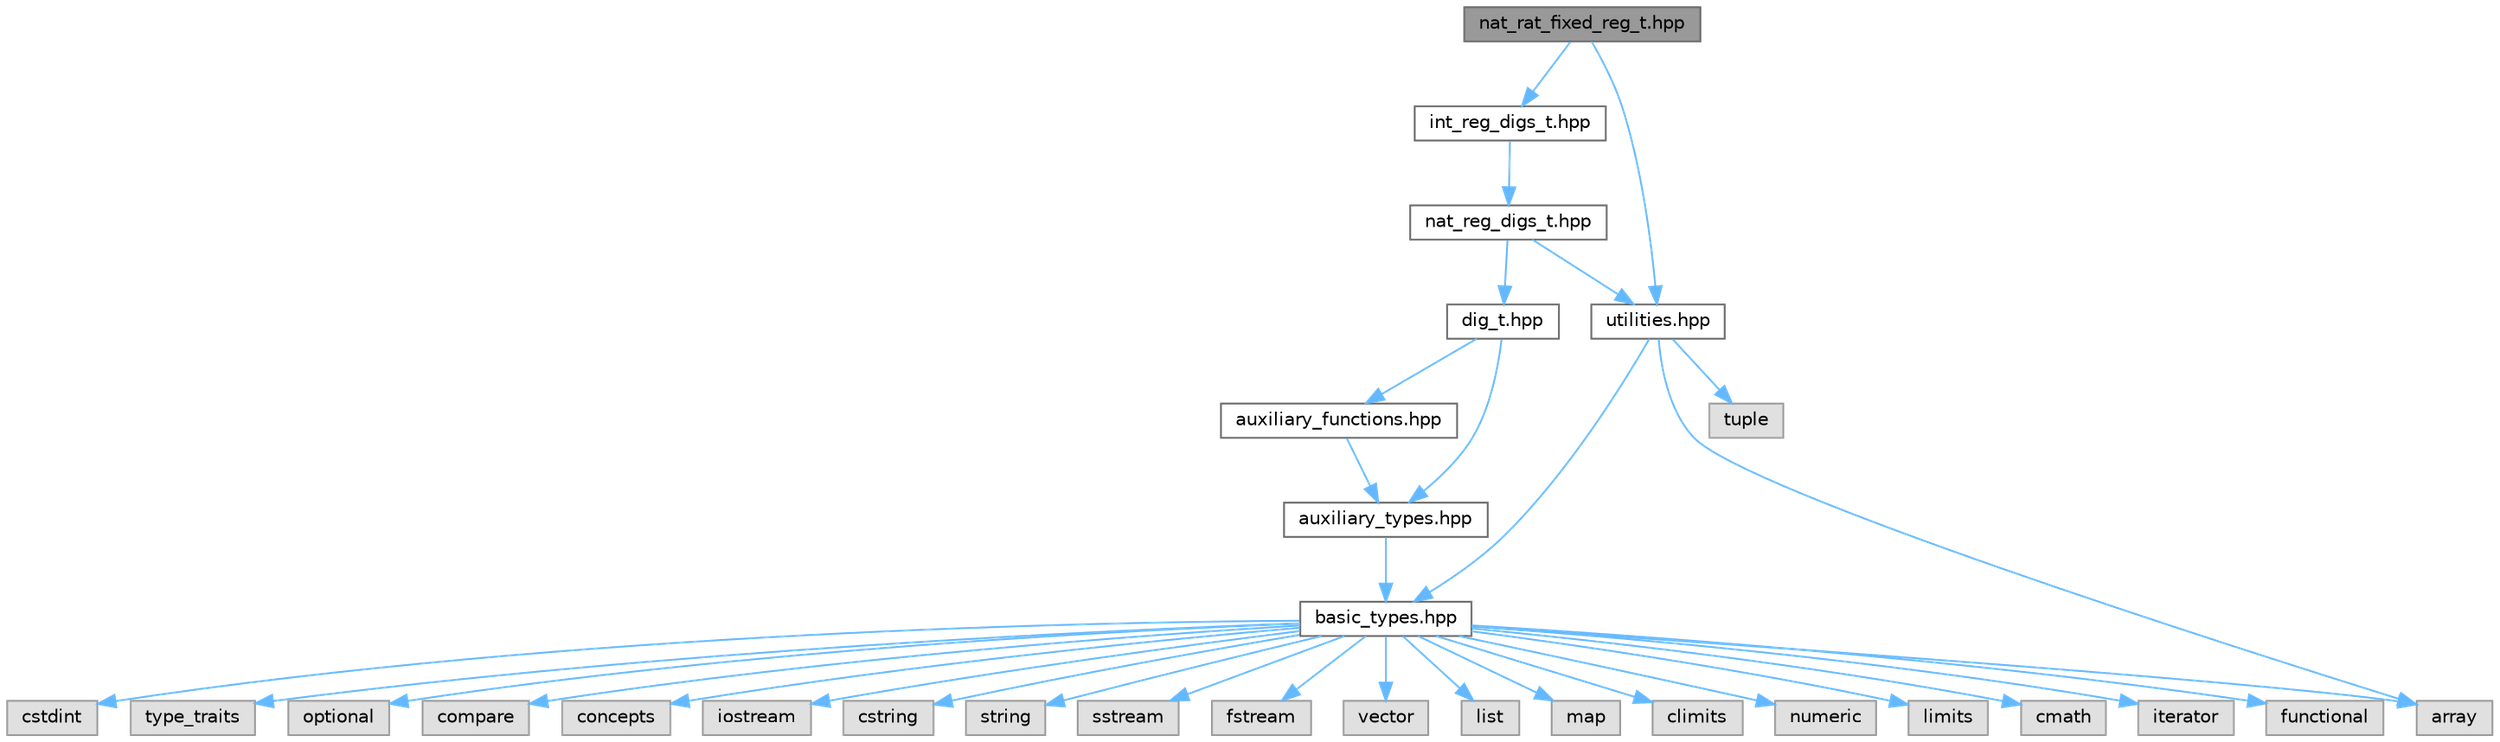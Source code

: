 digraph "nat_rat_fixed_reg_t.hpp"
{
 // INTERACTIVE_SVG=YES
 // LATEX_PDF_SIZE
  bgcolor="transparent";
  edge [fontname=Helvetica,fontsize=10,labelfontname=Helvetica,labelfontsize=10];
  node [fontname=Helvetica,fontsize=10,shape=box,height=0.2,width=0.4];
  Node1 [label="nat_rat_fixed_reg_t.hpp",height=0.2,width=0.4,color="gray40", fillcolor="grey60", style="filled", fontcolor="black",tooltip=" "];
  Node1 -> Node2 [color="steelblue1",style="solid"];
  Node2 [label="int_reg_digs_t.hpp",height=0.2,width=0.4,color="grey40", fillcolor="white", style="filled",URL="$int__reg__digs__t_8hpp.html",tooltip=" "];
  Node2 -> Node3 [color="steelblue1",style="solid"];
  Node3 [label="nat_reg_digs_t.hpp",height=0.2,width=0.4,color="grey40", fillcolor="white", style="filled",URL="$nat__reg__digs__t_8hpp.html",tooltip=" "];
  Node3 -> Node4 [color="steelblue1",style="solid"];
  Node4 [label="dig_t.hpp",height=0.2,width=0.4,color="grey40", fillcolor="white", style="filled",URL="$dig__t_8hpp.html",tooltip=" "];
  Node4 -> Node5 [color="steelblue1",style="solid"];
  Node5 [label="auxiliary_functions.hpp",height=0.2,width=0.4,color="grey40", fillcolor="white", style="filled",URL="$auxiliary__functions_8hpp.html",tooltip=" "];
  Node5 -> Node6 [color="steelblue1",style="solid"];
  Node6 [label="auxiliary_types.hpp",height=0.2,width=0.4,color="grey40", fillcolor="white", style="filled",URL="$auxiliary__types_8hpp.html",tooltip=" "];
  Node6 -> Node7 [color="steelblue1",style="solid"];
  Node7 [label="basic_types.hpp",height=0.2,width=0.4,color="grey40", fillcolor="white", style="filled",URL="$basic__types_8hpp.html",tooltip=" "];
  Node7 -> Node8 [color="steelblue1",style="solid"];
  Node8 [label="cstdint",height=0.2,width=0.4,color="grey60", fillcolor="#E0E0E0", style="filled",tooltip=" "];
  Node7 -> Node9 [color="steelblue1",style="solid"];
  Node9 [label="type_traits",height=0.2,width=0.4,color="grey60", fillcolor="#E0E0E0", style="filled",tooltip=" "];
  Node7 -> Node10 [color="steelblue1",style="solid"];
  Node10 [label="optional",height=0.2,width=0.4,color="grey60", fillcolor="#E0E0E0", style="filled",tooltip=" "];
  Node7 -> Node11 [color="steelblue1",style="solid"];
  Node11 [label="compare",height=0.2,width=0.4,color="grey60", fillcolor="#E0E0E0", style="filled",tooltip=" "];
  Node7 -> Node12 [color="steelblue1",style="solid"];
  Node12 [label="concepts",height=0.2,width=0.4,color="grey60", fillcolor="#E0E0E0", style="filled",tooltip=" "];
  Node7 -> Node13 [color="steelblue1",style="solid"];
  Node13 [label="iostream",height=0.2,width=0.4,color="grey60", fillcolor="#E0E0E0", style="filled",tooltip=" "];
  Node7 -> Node14 [color="steelblue1",style="solid"];
  Node14 [label="cstring",height=0.2,width=0.4,color="grey60", fillcolor="#E0E0E0", style="filled",tooltip=" "];
  Node7 -> Node15 [color="steelblue1",style="solid"];
  Node15 [label="string",height=0.2,width=0.4,color="grey60", fillcolor="#E0E0E0", style="filled",tooltip=" "];
  Node7 -> Node16 [color="steelblue1",style="solid"];
  Node16 [label="sstream",height=0.2,width=0.4,color="grey60", fillcolor="#E0E0E0", style="filled",tooltip=" "];
  Node7 -> Node17 [color="steelblue1",style="solid"];
  Node17 [label="fstream",height=0.2,width=0.4,color="grey60", fillcolor="#E0E0E0", style="filled",tooltip=" "];
  Node7 -> Node18 [color="steelblue1",style="solid"];
  Node18 [label="array",height=0.2,width=0.4,color="grey60", fillcolor="#E0E0E0", style="filled",tooltip=" "];
  Node7 -> Node19 [color="steelblue1",style="solid"];
  Node19 [label="vector",height=0.2,width=0.4,color="grey60", fillcolor="#E0E0E0", style="filled",tooltip=" "];
  Node7 -> Node20 [color="steelblue1",style="solid"];
  Node20 [label="list",height=0.2,width=0.4,color="grey60", fillcolor="#E0E0E0", style="filled",tooltip=" "];
  Node7 -> Node21 [color="steelblue1",style="solid"];
  Node21 [label="map",height=0.2,width=0.4,color="grey60", fillcolor="#E0E0E0", style="filled",tooltip=" "];
  Node7 -> Node22 [color="steelblue1",style="solid"];
  Node22 [label="climits",height=0.2,width=0.4,color="grey60", fillcolor="#E0E0E0", style="filled",tooltip=" "];
  Node7 -> Node23 [color="steelblue1",style="solid"];
  Node23 [label="numeric",height=0.2,width=0.4,color="grey60", fillcolor="#E0E0E0", style="filled",tooltip=" "];
  Node7 -> Node24 [color="steelblue1",style="solid"];
  Node24 [label="limits",height=0.2,width=0.4,color="grey60", fillcolor="#E0E0E0", style="filled",tooltip=" "];
  Node7 -> Node25 [color="steelblue1",style="solid"];
  Node25 [label="cmath",height=0.2,width=0.4,color="grey60", fillcolor="#E0E0E0", style="filled",tooltip=" "];
  Node7 -> Node26 [color="steelblue1",style="solid"];
  Node26 [label="iterator",height=0.2,width=0.4,color="grey60", fillcolor="#E0E0E0", style="filled",tooltip=" "];
  Node7 -> Node27 [color="steelblue1",style="solid"];
  Node27 [label="functional",height=0.2,width=0.4,color="grey60", fillcolor="#E0E0E0", style="filled",tooltip=" "];
  Node4 -> Node6 [color="steelblue1",style="solid"];
  Node3 -> Node28 [color="steelblue1",style="solid"];
  Node28 [label="utilities.hpp",height=0.2,width=0.4,color="grey40", fillcolor="white", style="filled",URL="$utilities_8hpp.html",tooltip=" "];
  Node28 -> Node29 [color="steelblue1",style="solid"];
  Node29 [label="tuple",height=0.2,width=0.4,color="grey60", fillcolor="#E0E0E0", style="filled",tooltip=" "];
  Node28 -> Node18 [color="steelblue1",style="solid"];
  Node28 -> Node7 [color="steelblue1",style="solid"];
  Node1 -> Node28 [color="steelblue1",style="solid"];
}
